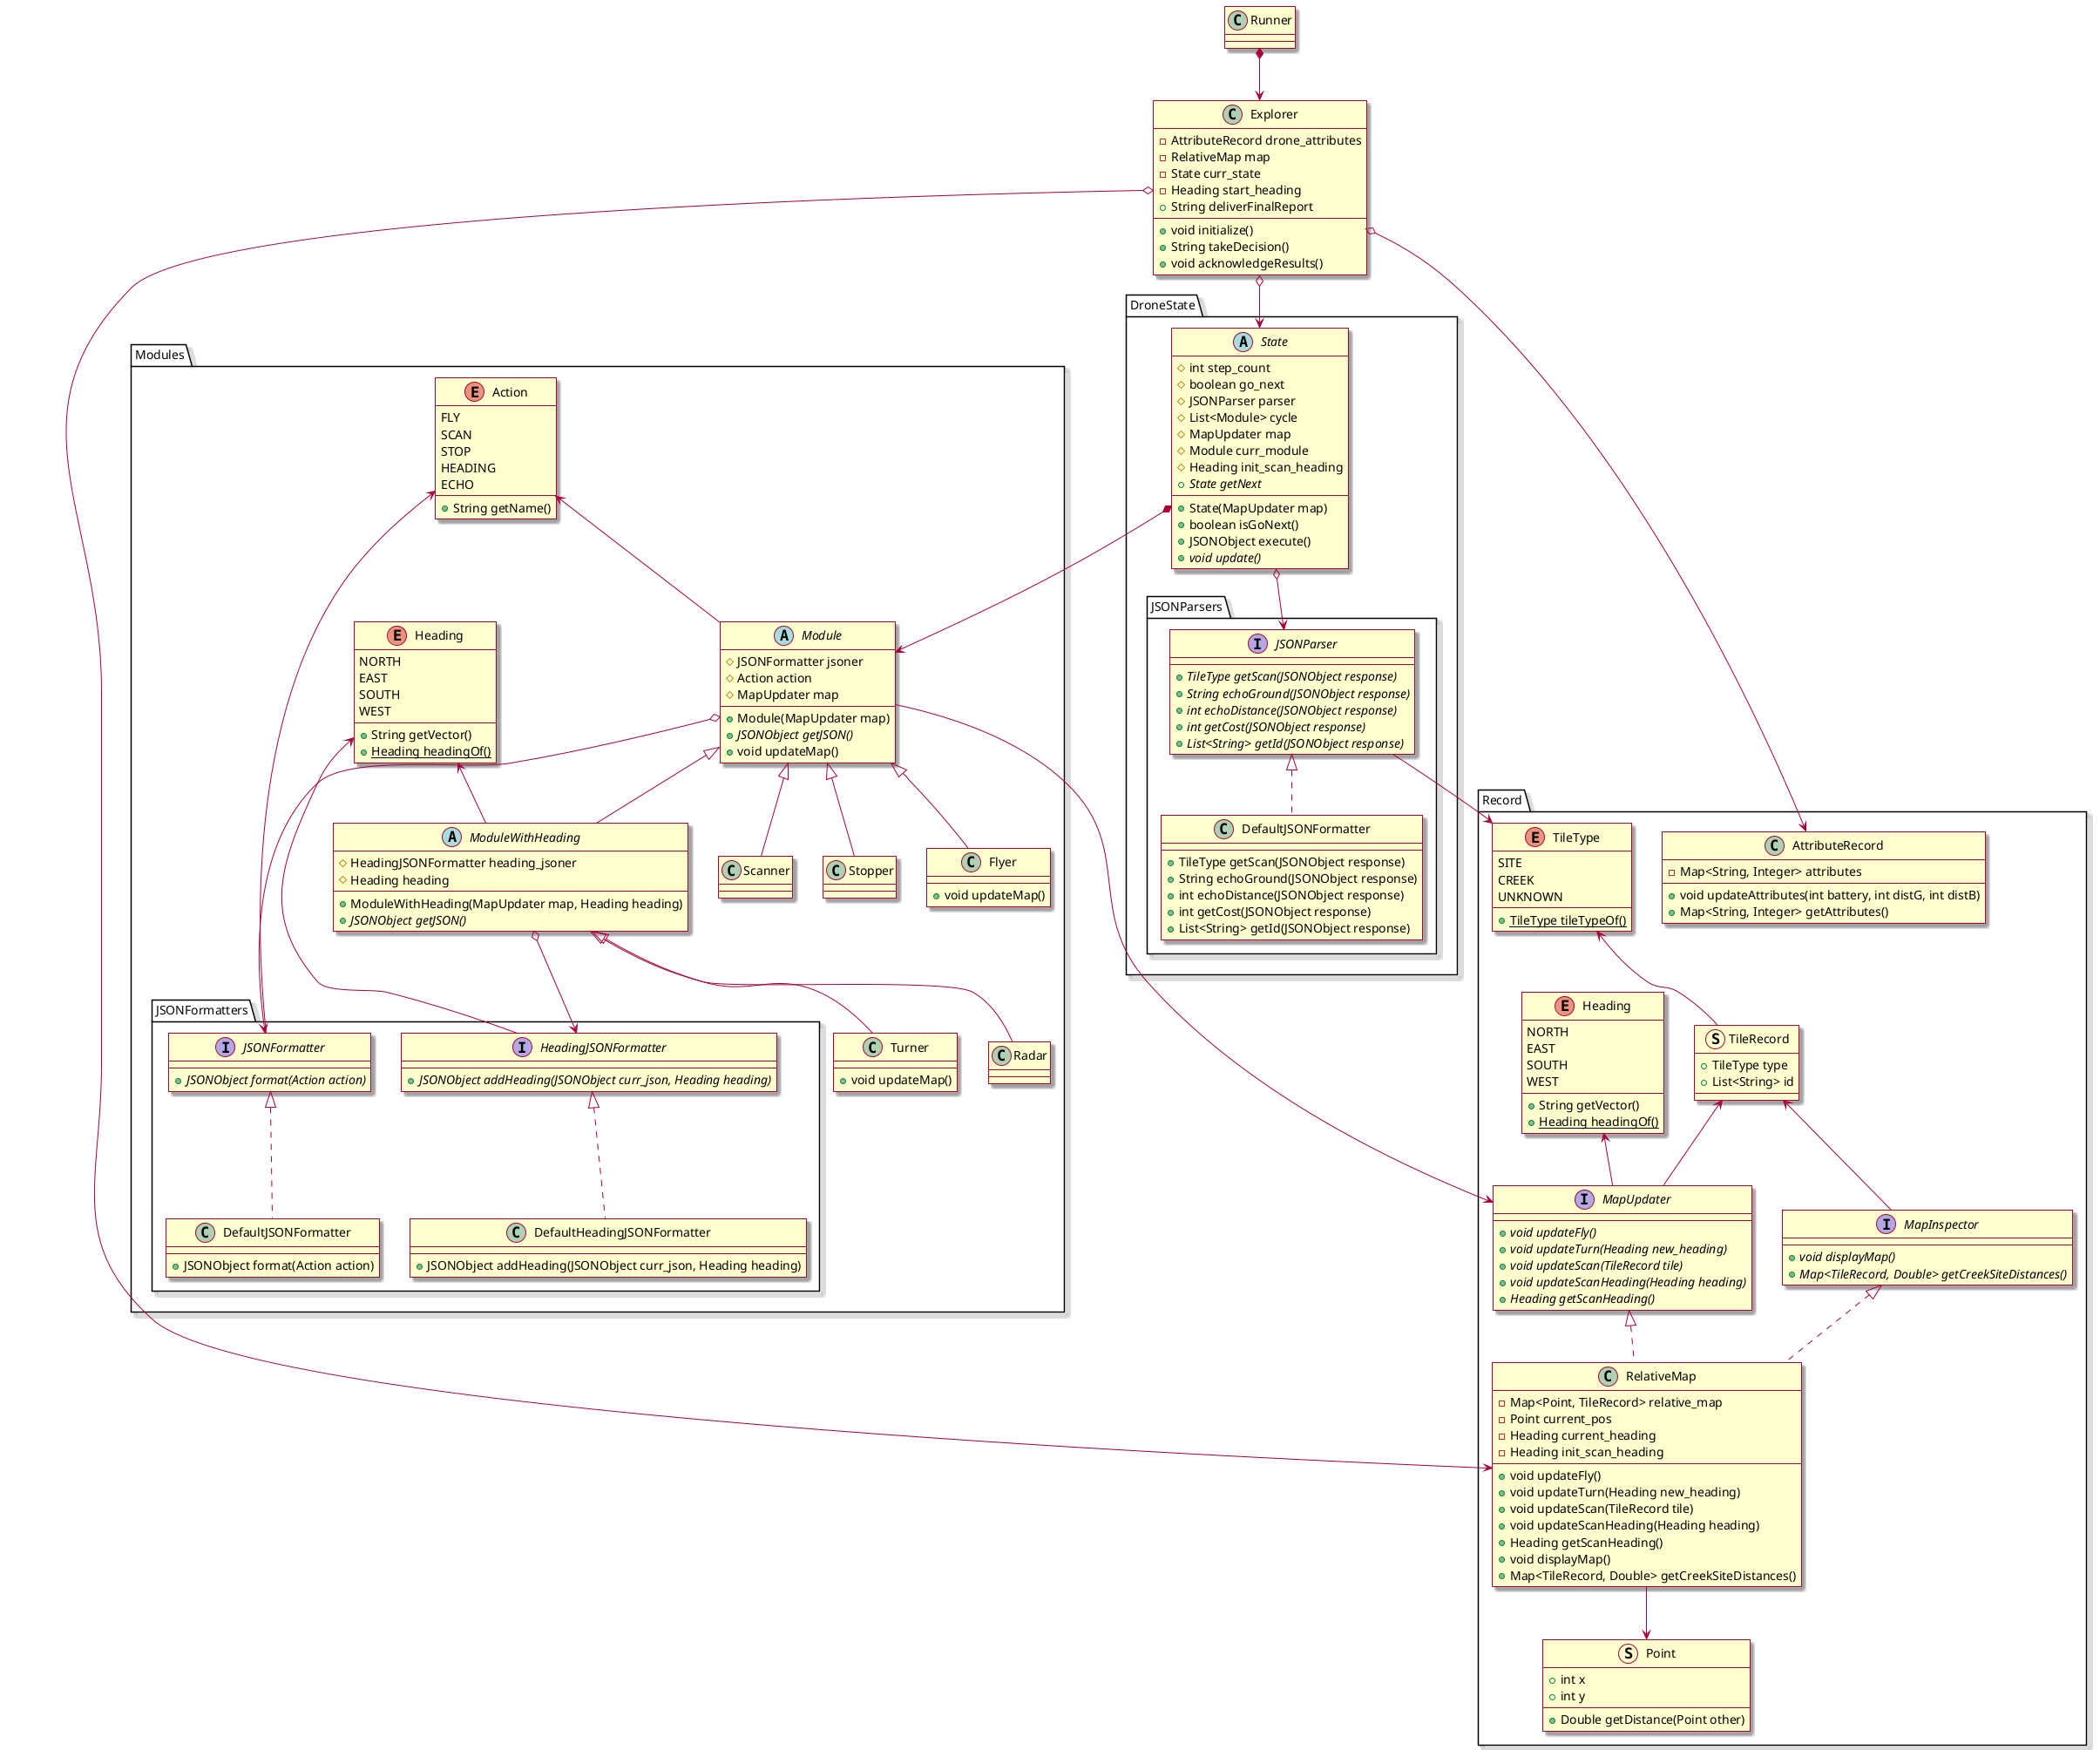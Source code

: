 @startuml

skin rose

package Modules {

  package JSONFormatters {
    interface JSONFormatter {
      {abstract} +JSONObject format(Action action)
    }

    interface HeadingJSONFormatter {
      {abstract} +JSONObject addHeading(JSONObject curr_json, Heading heading)
    }

    class DefaultJSONFormatter {
      +JSONObject format(Action action)
    }

    class DefaultHeadingJSONFormatter {
      +JSONObject addHeading(JSONObject curr_json, Heading heading)
    }

    JSONFormatter <|.. DefaultJSONFormatter
    HeadingJSONFormatter <|.. DefaultHeadingJSONFormatter
  }

  abstract class Module {
    #JSONFormatter jsoner
    #Action action
    #MapUpdater map
    +Module(MapUpdater map)
    {abstract} +JSONObject getJSON()
    +void updateMap()
  }

  abstract class ModuleWithHeading {
    #HeadingJSONFormatter heading_jsoner
    #Heading heading
    +ModuleWithHeading(MapUpdater map, Heading heading)
    {abstract} +JSONObject getJSON()
  }

  class Flyer {
    +void updateMap()
  }
  class Scanner
  class Stopper
  class Radar
  class Turner {
    +void updateMap()
  }

  enum Action {
    FLY
    SCAN
    STOP
    HEADING
    ECHO
    +String getName()
  }
  Action <-- Module
  Action <-- JSONFormatter

  enum Heading {
    NORTH
    EAST
    SOUTH
    WEST
    +String getVector()
    {static} +Heading headingOf()
  }
  Heading <-- ModuleWithHeading
  Heading <-- HeadingJSONFormatter

  Module <|-- ModuleWithHeading
  Module <|-- Flyer
  Module <|-- Scanner
  Module <|-- Stopper
  Module o--> JSONFormatter

  ModuleWithHeading <|-- Turner
  ModuleWithHeading <|-- Radar
  ModuleWithHeading o--> HeadingJSONFormatter
}

package Record {
  interface MapUpdater {
    {abstract} +void updateFly()
    {abstract} +void updateTurn(Heading new_heading)
    {abstract} +void updateScan(TileRecord tile)
    {abstract} +void updateScanHeading(Heading heading)
    {abstract} +Heading getScanHeading()
  }

  interface MapInspector {
    {abstract} +void displayMap()
    {abstract} +Map<TileRecord, Double> getCreekSiteDistances()
  }

  class RelativeMap {
    -Map<Point, TileRecord> relative_map
    -Point current_pos
    -Heading current_heading
    -Heading init_scan_heading
    +void updateFly()
    +void updateTurn(Heading new_heading)
    +void updateScan(TileRecord tile)
    +void updateScanHeading(Heading heading)
    +Heading getScanHeading()
    +void displayMap()
    +Map<TileRecord, Double> getCreekSiteDistances()
  }

  struct Point {
    +int x
    +int y
    +Double getDistance(Point other)
  }

  struct TileRecord {
    +TileType type
    +List<String> id
  }
  TileRecord <-- MapUpdater
  TileRecord <-- MapInspector

  class AttributeRecord {
    -Map<String, Integer> attributes
    +void updateAttributes(int battery, int distG, int distB)
    +Map<String, Integer> getAttributes()
  }

  enum Heading {
    NORTH
    EAST
    SOUTH
    WEST
    +String getVector()
    {static} +Heading headingOf()
  }
  Heading <-- MapUpdater

  enum TileType {
    SITE
    CREEK
    UNKNOWN
    {static} +TileType tileTypeOf()
  }
  TileType <-- TileRecord

  MapUpdater <|.. RelativeMap

  MapInspector <|.. RelativeMap

  RelativeMap --> Point
}

package DroneState {
  package JSONParsers {
    interface JSONParser {
      {abstract} +TileType getScan(JSONObject response)
      {abstract} +String echoGround(JSONObject response)
      {abstract} +int echoDistance(JSONObject response)
      {abstract} +int getCost(JSONObject response)
      {abstract} +List<String> getId(JSONObject response)
    }

    class DefaultJSONFormatter {
      +TileType getScan(JSONObject response)
      +String echoGround(JSONObject response)
      +int echoDistance(JSONObject response)
      +int getCost(JSONObject response)
      +List<String> getId(JSONObject response)
    }

    JSONParser <|.. DefaultJSONFormatter
    JSONParser --> TileType
  }

  abstract class State {
    #int step_count
    #boolean go_next
    #JSONParser parser
    #List<Module> cycle
    #MapUpdater map
    #Module curr_module
    #Heading init_scan_heading
    +State(MapUpdater map)
    +boolean isGoNext()
    +JSONObject execute()
    {abstract} +State getNext
    {abstract} +void update()
  }

  State o--> JSONParser
  State *--> Module
}

Module --> MapUpdater

class Explorer {
  -AttributeRecord drone_attributes
  -RelativeMap map
  -State curr_state
  -Heading start_heading
  +void initialize()
  +String takeDecision()
  +void acknowledgeResults()
  +String deliverFinalReport
}

class Runner

Explorer o--> RelativeMap
Explorer o--> AttributeRecord
Explorer o--> State
Runner *--> Explorer

@enduml